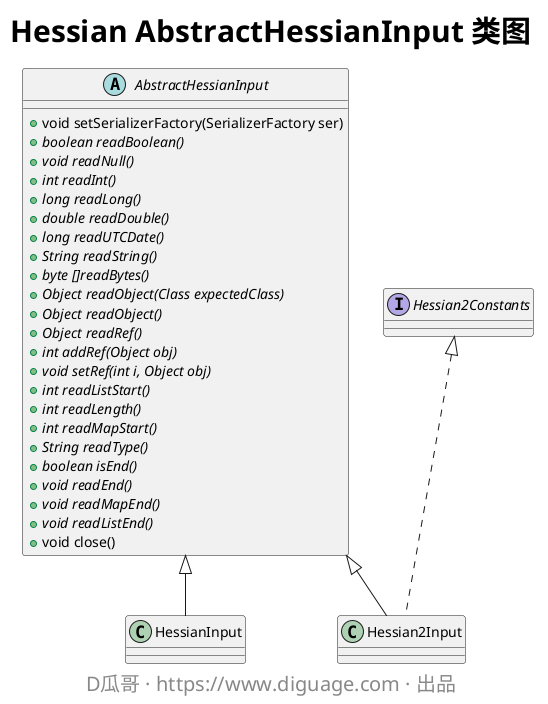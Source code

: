@startuml
skinparam titleFontSize 30
title **Hessian AbstractHessianInput 类图**

abstract class AbstractHessianInput {
  +void setSerializerFactory(SerializerFactory ser)
  +{abstract} boolean readBoolean()
  +{abstract} void readNull()
  +{abstract} int readInt()
  +{abstract} long readLong()
  +{abstract} double readDouble()
  +{abstract} long readUTCDate()
  +{abstract} String readString()
  +{abstract} byte []readBytes()
  +{abstract} Object readObject(Class expectedClass)
  +{abstract} Object readObject()
  +{abstract} Object readRef()
  +{abstract} int addRef(Object obj)
  +{abstract} void setRef(int i, Object obj)
  +{abstract} int readListStart()
  +{abstract} int readLength()
  +{abstract} int readMapStart()
  +{abstract} String readType()
  +{abstract} boolean isEnd()
  +{abstract} void readEnd()
  +{abstract} void readMapEnd()
  +{abstract} void readListEnd()
  +void close()
}

class HessianInput extends AbstractHessianInput

class Hessian2Input extends AbstractHessianInput implements Hessian2Constants

skinparam footerFontSize 20
footer D瓜哥 · https://www.diguage.com · 出品
@enduml